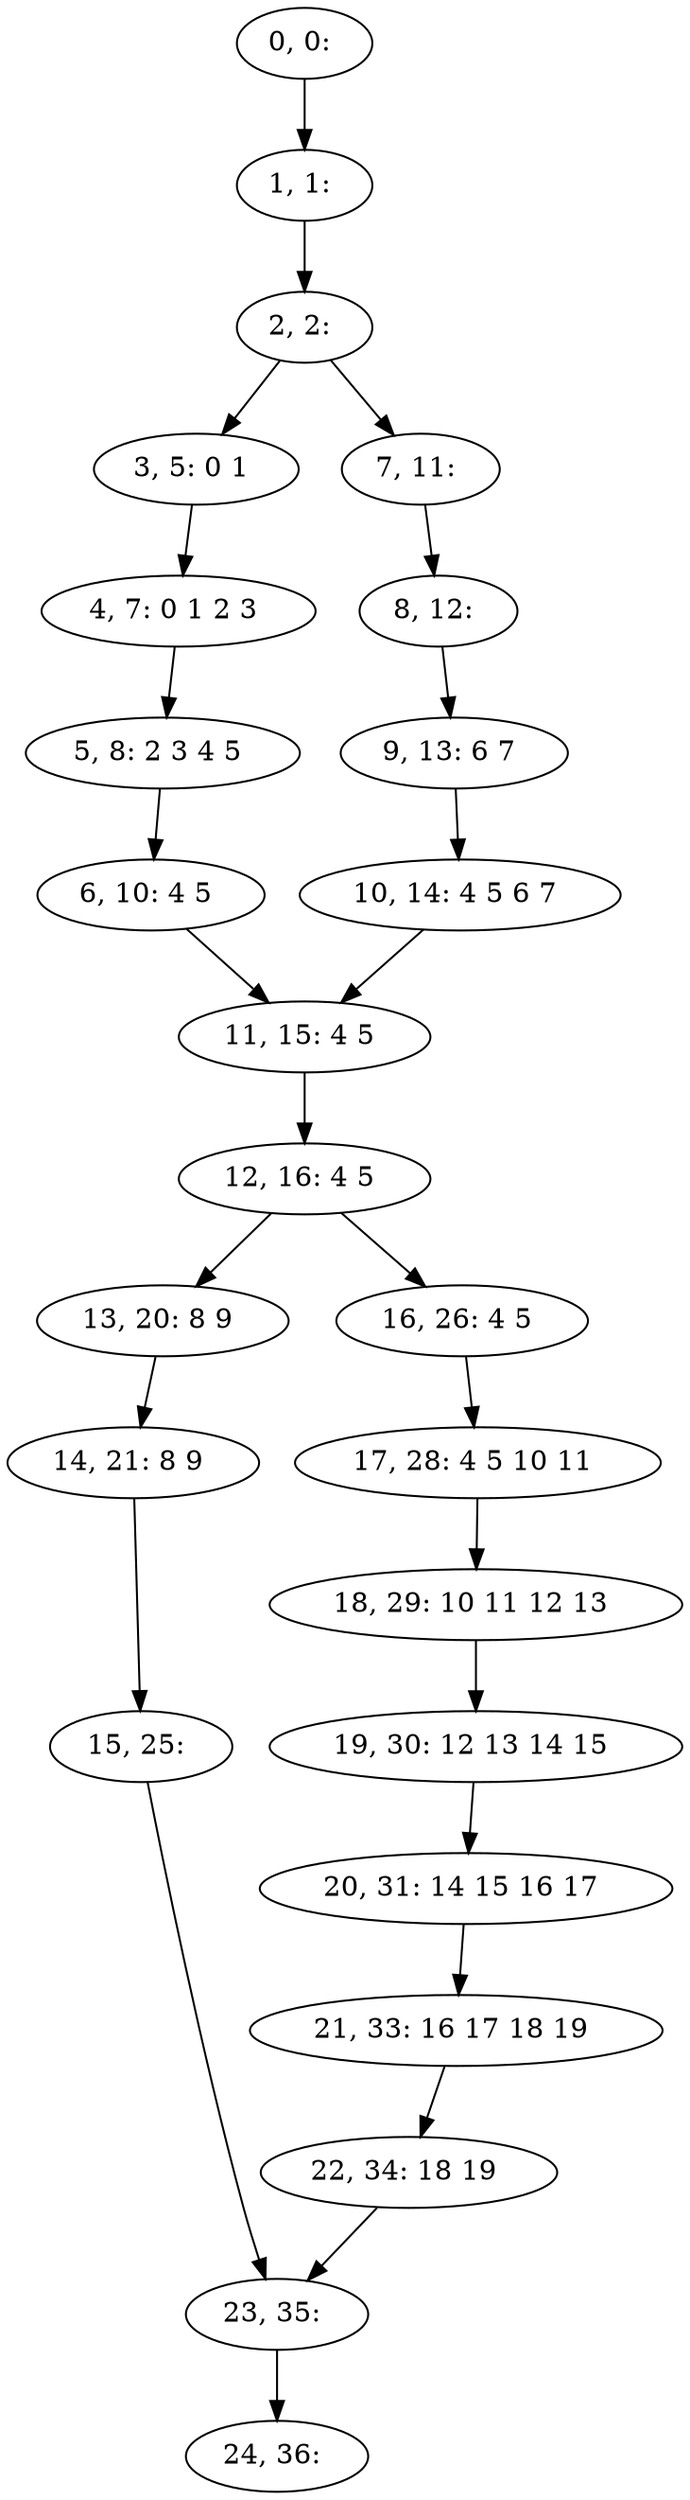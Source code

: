 digraph G {
0[label="0, 0: "];
1[label="1, 1: "];
2[label="2, 2: "];
3[label="3, 5: 0 1 "];
4[label="4, 7: 0 1 2 3 "];
5[label="5, 8: 2 3 4 5 "];
6[label="6, 10: 4 5 "];
7[label="7, 11: "];
8[label="8, 12: "];
9[label="9, 13: 6 7 "];
10[label="10, 14: 4 5 6 7 "];
11[label="11, 15: 4 5 "];
12[label="12, 16: 4 5 "];
13[label="13, 20: 8 9 "];
14[label="14, 21: 8 9 "];
15[label="15, 25: "];
16[label="16, 26: 4 5 "];
17[label="17, 28: 4 5 10 11 "];
18[label="18, 29: 10 11 12 13 "];
19[label="19, 30: 12 13 14 15 "];
20[label="20, 31: 14 15 16 17 "];
21[label="21, 33: 16 17 18 19 "];
22[label="22, 34: 18 19 "];
23[label="23, 35: "];
24[label="24, 36: "];
0->1 ;
1->2 ;
2->3 ;
2->7 ;
3->4 ;
4->5 ;
5->6 ;
6->11 ;
7->8 ;
8->9 ;
9->10 ;
10->11 ;
11->12 ;
12->13 ;
12->16 ;
13->14 ;
14->15 ;
15->23 ;
16->17 ;
17->18 ;
18->19 ;
19->20 ;
20->21 ;
21->22 ;
22->23 ;
23->24 ;
}
